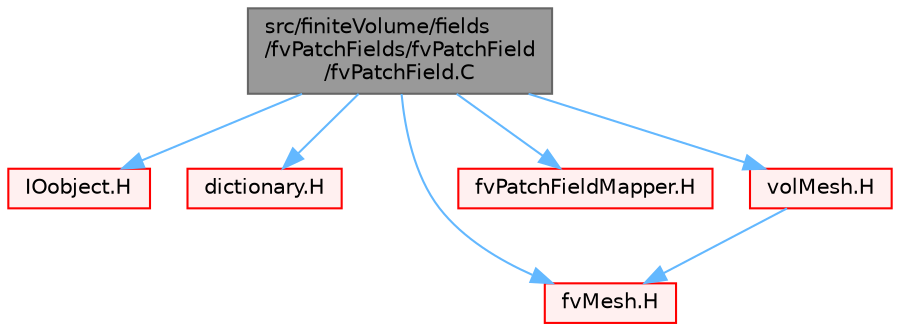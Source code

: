 digraph "src/finiteVolume/fields/fvPatchFields/fvPatchField/fvPatchField.C"
{
 // LATEX_PDF_SIZE
  bgcolor="transparent";
  edge [fontname=Helvetica,fontsize=10,labelfontname=Helvetica,labelfontsize=10];
  node [fontname=Helvetica,fontsize=10,shape=box,height=0.2,width=0.4];
  Node1 [id="Node000001",label="src/finiteVolume/fields\l/fvPatchFields/fvPatchField\l/fvPatchField.C",height=0.2,width=0.4,color="gray40", fillcolor="grey60", style="filled", fontcolor="black",tooltip=" "];
  Node1 -> Node2 [id="edge1_Node000001_Node000002",color="steelblue1",style="solid",tooltip=" "];
  Node2 [id="Node000002",label="IOobject.H",height=0.2,width=0.4,color="red", fillcolor="#FFF0F0", style="filled",URL="$IOobject_8H.html",tooltip=" "];
  Node1 -> Node117 [id="edge2_Node000001_Node000117",color="steelblue1",style="solid",tooltip=" "];
  Node117 [id="Node000117",label="dictionary.H",height=0.2,width=0.4,color="red", fillcolor="#FFF0F0", style="filled",URL="$dictionary_8H.html",tooltip=" "];
  Node1 -> Node138 [id="edge3_Node000001_Node000138",color="steelblue1",style="solid",tooltip=" "];
  Node138 [id="Node000138",label="fvMesh.H",height=0.2,width=0.4,color="red", fillcolor="#FFF0F0", style="filled",URL="$fvMesh_8H.html",tooltip=" "];
  Node1 -> Node341 [id="edge4_Node000001_Node000341",color="steelblue1",style="solid",tooltip=" "];
  Node341 [id="Node000341",label="fvPatchFieldMapper.H",height=0.2,width=0.4,color="red", fillcolor="#FFF0F0", style="filled",URL="$fvPatchFieldMapper_8H.html",tooltip=" "];
  Node1 -> Node342 [id="edge5_Node000001_Node000342",color="steelblue1",style="solid",tooltip=" "];
  Node342 [id="Node000342",label="volMesh.H",height=0.2,width=0.4,color="red", fillcolor="#FFF0F0", style="filled",URL="$volMesh_8H.html",tooltip=" "];
  Node342 -> Node138 [id="edge6_Node000342_Node000138",color="steelblue1",style="solid",tooltip=" "];
}
